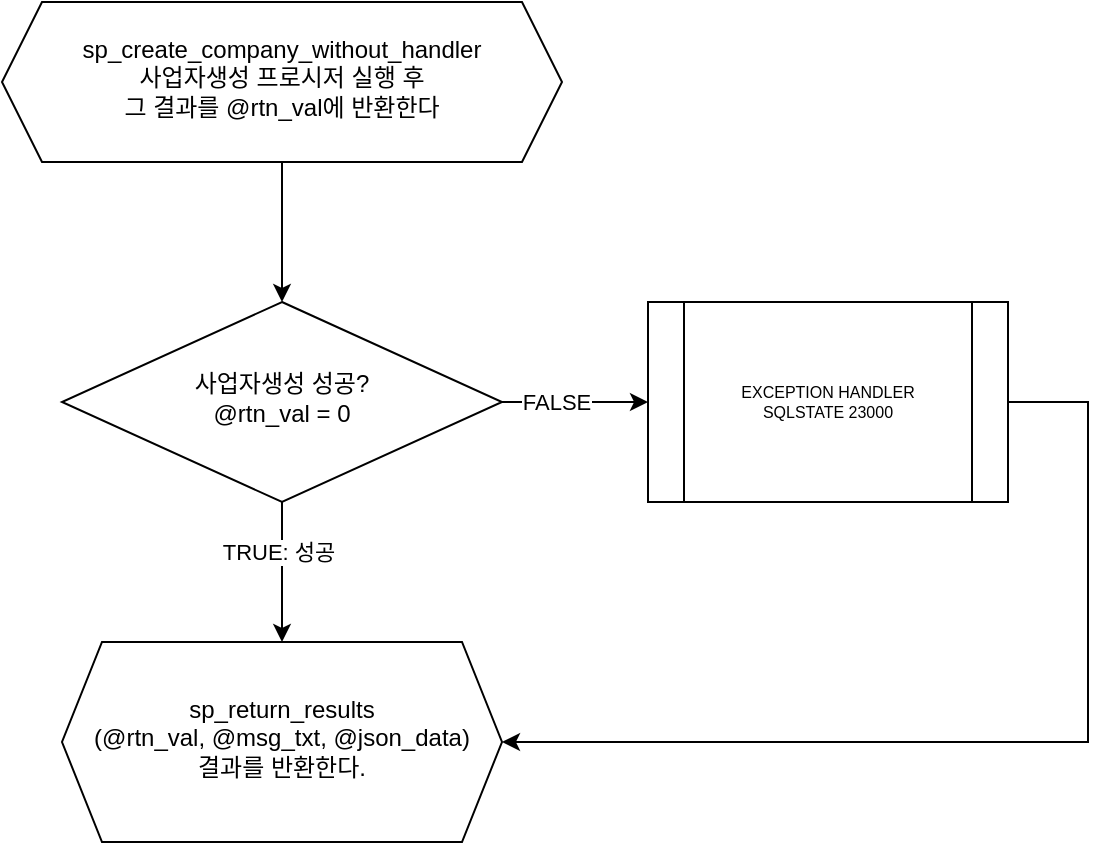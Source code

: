 <mxfile version="16.5.6" type="device"><diagram id="5-U5GQrKx4De8IffGInq" name="Page-1"><mxGraphModel dx="2516" dy="5368" grid="1" gridSize="10" guides="1" tooltips="1" connect="1" arrows="1" fold="1" page="1" pageScale="1" pageWidth="827" pageHeight="1169" math="0" shadow="0"><root><mxCell id="0"/><mxCell id="1" parent="0"/><mxCell id="DflL0X33gIR-mx3biRKd-3" value="" style="edgeStyle=orthogonalEdgeStyle;rounded=0;orthogonalLoop=1;jettySize=auto;html=1;fontSize=8;entryX=0.5;entryY=0;entryDx=0;entryDy=0;" edge="1" parent="1" source="DflL0X33gIR-mx3biRKd-4" target="DflL0X33gIR-mx3biRKd-5"><mxGeometry relative="1" as="geometry"/></mxCell><mxCell id="DflL0X33gIR-mx3biRKd-4" value="sp_create_company_without_handler&lt;br&gt;사업자생성 프로시저 실행 후&lt;br&gt;그 결과를&amp;nbsp;@rtn_val에 반환한다" style="shape=hexagon;perimeter=hexagonPerimeter2;whiteSpace=wrap;html=1;fixedSize=1;shadow=0;strokeWidth=1;spacing=6;spacingTop=-4;" vertex="1" parent="1"><mxGeometry x="-563" y="-3460" width="280" height="80" as="geometry"/></mxCell><mxCell id="DflL0X33gIR-mx3biRKd-7" value="" style="edgeStyle=orthogonalEdgeStyle;rounded=0;orthogonalLoop=1;jettySize=auto;html=1;entryX=0.5;entryY=0;entryDx=0;entryDy=0;" edge="1" parent="1" source="DflL0X33gIR-mx3biRKd-5" target="DflL0X33gIR-mx3biRKd-18"><mxGeometry relative="1" as="geometry"><mxPoint x="-423" y="-3142" as="targetPoint"/></mxGeometry></mxCell><mxCell id="DflL0X33gIR-mx3biRKd-8" value="TRUE: 성공" style="edgeLabel;html=1;align=center;verticalAlign=middle;resizable=0;points=[];" vertex="1" connectable="0" parent="DflL0X33gIR-mx3biRKd-7"><mxGeometry x="-0.298" y="-2" relative="1" as="geometry"><mxPoint as="offset"/></mxGeometry></mxCell><mxCell id="DflL0X33gIR-mx3biRKd-10" value="" style="edgeStyle=orthogonalEdgeStyle;rounded=0;orthogonalLoop=1;jettySize=auto;html=1;" edge="1" parent="1" source="DflL0X33gIR-mx3biRKd-5" target="DflL0X33gIR-mx3biRKd-9"><mxGeometry relative="1" as="geometry"><Array as="points"><mxPoint x="-290" y="-3260"/><mxPoint x="-290" y="-3260"/></Array></mxGeometry></mxCell><mxCell id="DflL0X33gIR-mx3biRKd-11" value="FALSE" style="edgeLabel;html=1;align=center;verticalAlign=middle;resizable=0;points=[];" vertex="1" connectable="0" parent="DflL0X33gIR-mx3biRKd-10"><mxGeometry x="-0.279" relative="1" as="geometry"><mxPoint as="offset"/></mxGeometry></mxCell><mxCell id="DflL0X33gIR-mx3biRKd-5" value="사업자생성 성공?&lt;br&gt;@rtn_val = 0" style="rhombus;whiteSpace=wrap;html=1;shadow=0;strokeWidth=1;spacing=6;spacingTop=-4;" vertex="1" parent="1"><mxGeometry x="-533" y="-3310" width="220" height="100" as="geometry"/></mxCell><mxCell id="DflL0X33gIR-mx3biRKd-23" style="edgeStyle=orthogonalEdgeStyle;rounded=0;orthogonalLoop=1;jettySize=auto;html=1;entryX=1;entryY=0.5;entryDx=0;entryDy=0;" edge="1" parent="1" source="DflL0X33gIR-mx3biRKd-9" target="DflL0X33gIR-mx3biRKd-18"><mxGeometry relative="1" as="geometry"><Array as="points"><mxPoint x="-20" y="-3260"/><mxPoint x="-20" y="-3090"/></Array></mxGeometry></mxCell><mxCell id="DflL0X33gIR-mx3biRKd-9" value="EXCEPTION HANDLER&lt;br&gt;SQLSTATE 23000" style="shape=process;whiteSpace=wrap;html=1;backgroundOutline=1;fontSize=8;" vertex="1" parent="1"><mxGeometry x="-240" y="-3310" width="180" height="100" as="geometry"/></mxCell><mxCell id="DflL0X33gIR-mx3biRKd-18" value="sp_return_results&lt;br&gt;(@rtn_val, @msg_txt, @json_data)&lt;br&gt;결과를 반환한다." style="shape=hexagon;perimeter=hexagonPerimeter2;whiteSpace=wrap;html=1;fixedSize=1;shadow=0;strokeWidth=1;spacing=6;spacingTop=-4;" vertex="1" parent="1"><mxGeometry x="-533" y="-3140" width="220" height="100" as="geometry"/></mxCell></root></mxGraphModel></diagram></mxfile>